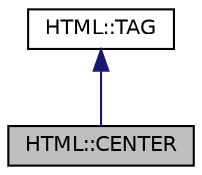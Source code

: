 digraph "HTML::CENTER"
{
  edge [fontname="Helvetica",fontsize="10",labelfontname="Helvetica",labelfontsize="10"];
  node [fontname="Helvetica",fontsize="10",shape=record];
  Node2 [label="HTML::CENTER",height=0.2,width=0.4,color="black", fillcolor="grey75", style="filled", fontcolor="black"];
  Node3 -> Node2 [dir="back",color="midnightblue",fontsize="10",style="solid",fontname="Helvetica"];
  Node3 [label="HTML::TAG",height=0.2,width=0.4,color="black", fillcolor="white", style="filled",URL="$class_h_t_m_l_1_1_t_a_g.html"];
}
